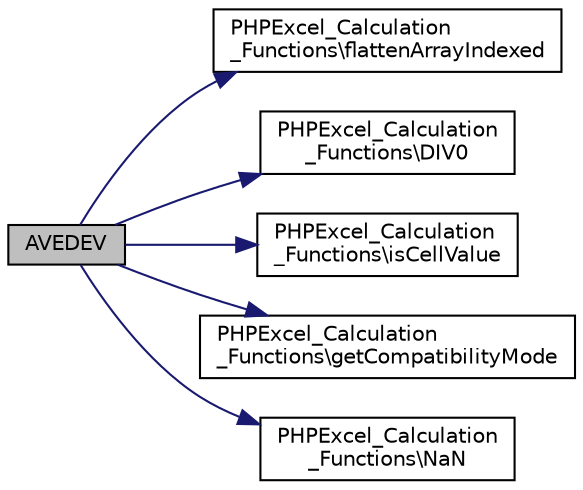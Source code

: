 digraph "AVEDEV"
{
  edge [fontname="Helvetica",fontsize="10",labelfontname="Helvetica",labelfontsize="10"];
  node [fontname="Helvetica",fontsize="10",shape=record];
  rankdir="LR";
  Node0 [label="AVEDEV",height=0.2,width=0.4,color="black", fillcolor="grey75", style="filled", fontcolor="black"];
  Node0 -> Node1 [color="midnightblue",fontsize="10",style="solid",fontname="Helvetica"];
  Node1 [label="PHPExcel_Calculation\l_Functions\\flattenArrayIndexed",height=0.2,width=0.4,color="black", fillcolor="white", style="filled",URL="$class_p_h_p_excel___calculation___functions.html#a2f612e5daa00e1549da5ba44112329ca"];
  Node0 -> Node2 [color="midnightblue",fontsize="10",style="solid",fontname="Helvetica"];
  Node2 [label="PHPExcel_Calculation\l_Functions\\DIV0",height=0.2,width=0.4,color="black", fillcolor="white", style="filled",URL="$class_p_h_p_excel___calculation___functions.html#afbbf614e7e549a2baf4a57ca1aa14b52"];
  Node0 -> Node3 [color="midnightblue",fontsize="10",style="solid",fontname="Helvetica"];
  Node3 [label="PHPExcel_Calculation\l_Functions\\isCellValue",height=0.2,width=0.4,color="black", fillcolor="white", style="filled",URL="$class_p_h_p_excel___calculation___functions.html#a4c7ac49d2bed94232f736f219e23bedb"];
  Node0 -> Node4 [color="midnightblue",fontsize="10",style="solid",fontname="Helvetica"];
  Node4 [label="PHPExcel_Calculation\l_Functions\\getCompatibilityMode",height=0.2,width=0.4,color="black", fillcolor="white", style="filled",URL="$class_p_h_p_excel___calculation___functions.html#a90371057b06045a2318f8e85c3115e88"];
  Node0 -> Node5 [color="midnightblue",fontsize="10",style="solid",fontname="Helvetica"];
  Node5 [label="PHPExcel_Calculation\l_Functions\\NaN",height=0.2,width=0.4,color="black", fillcolor="white", style="filled",URL="$class_p_h_p_excel___calculation___functions.html#ad35ef66aa71a12a3f978b34c0e595a89"];
}
